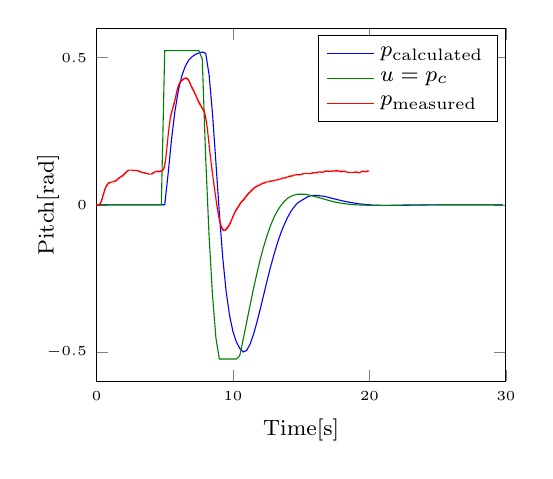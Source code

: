 % This file was created by matlab2tikz.
%
%The latest updates can be retrieved from
%  http://www.mathworks.com/matlabcentral/fileexchange/22022-matlab2tikz-matlab2tikz
%where you can also make suggestions and rate matlab2tikz.
%
\begin{tikzpicture}

\begin{axis}[%
width = 5.2cm,
at={(0.758in,0.488in)},
scale only axis,
xmin=0,
xmax=30,
xlabel={\footnotesize{Time[s]}},
ymin=-0.6,
ymax=0.6,
ylabel={\footnotesize{Pitch[rad]}},
ticklabel style = {font=\tiny},
ylabel shift = -0.4cm,
axis background/.style={fill=white},
legend style={legend cell align=left, align=left, draw=black, font = \footnotesize}
]
\addplot [color=blue]
  table[row sep=crcr]{%
0	0\\
5	0\\
5.25	0.106\\
5.5	0.223\\
5.75	0.319\\
6	0.389\\
6.25	0.438\\
6.5	0.47\\
6.75	0.491\\
7	0.503\\
7.25	0.511\\
7.5	0.516\\
7.75	0.519\\
8	0.515\\
8.25	0.442\\
8.5	0.309\\
8.75	0.144\\
9	-0.027\\
9.25	-0.179\\
9.5	-0.295\\
9.75	-0.376\\
10	-0.431\\
10.25	-0.466\\
10.5	-0.488\\
10.75	-0.5\\
11	-0.495\\
11.25	-0.474\\
11.5	-0.441\\
11.75	-0.4\\
12	-0.354\\
12.5	-0.258\\
12.75	-0.212\\
13	-0.17\\
13.25	-0.131\\
13.5	-0.097\\
13.75	-0.068\\
14	-0.043\\
14.25	-0.022\\
14.5	-0.006\\
14.75	0.007\\
15.5	0.028\\
15.75	0.031\\
16	0.032\\
16.25	0.031\\
16.5	0.03\\
16.75	0.028\\
17.25	0.022\\
18.25	0.011\\
18.75	0.007\\
19.25	0.003\\
19.75	0.001\\
20.25	-0.001\\
21	-0.002\\
22	-0.002\\
25	0\\
29.75	0\\
};
\addlegendentry{$p_{\text{calculated}}$}

\addplot [color=black!50!green]
  table[row sep=crcr]{%
0	0\\
4.75	0\\
5	0.524\\
7.5	0.524\\
7.75	0.495\\
8	0.16\\
8.25	-0.106\\
8.5	-0.307\\
8.75	-0.452\\
9	-0.524\\
10.25	-0.524\\
10.5	-0.512\\
10.75	-0.457\\
11.25	-0.342\\
11.5	-0.286\\
11.75	-0.234\\
12	-0.185\\
12.25	-0.142\\
12.5	-0.104\\
12.75	-0.071\\
13	-0.043\\
13.25	-0.021\\
13.5	-0.003\\
13.75	0.011\\
14	0.022\\
14.25	0.029\\
14.5	0.033\\
14.75	0.036\\
15	0.036\\
15.25	0.036\\
15.5	0.034\\
15.75	0.031\\
16.25	0.025\\
17	0.015\\
17.5	0.009\\
18	0.005\\
18.5	0.002\\
19	-0.0\\
19.5	-0.001\\
20.25	-0.002\\
21.25	-0.002\\
23.5	-8.391e-05\\
26.25	0\\
29.75	0\\
};
\addlegendentry{$u = p_c$}

\addplot [color=red]
  table[row sep=crcr]{%
0	0\\
0.03	0\\
0.032	-0.002\\
0.166	-0.002\\
0.168	0\\
0.21	0\\
0.212	0.002\\
0.246	0.002\\
0.248	0.003\\
0.266	0.003\\
0.268	0.005\\
0.294	0.005\\
0.296	0.006\\
0.308	0.006\\
0.31	0.008\\
0.324	0.008\\
0.326	0.009\\
0.34	0.009\\
0.342	0.011\\
0.35	0.011\\
0.352	0.012\\
0.356	0.012\\
0.358	0.014\\
0.372	0.014\\
0.374	0.015\\
0.382	0.015\\
0.384	0.017\\
0.394	0.017\\
0.396	0.018\\
0.406	0.018\\
0.408	0.02\\
0.418	0.02\\
0.42	0.021\\
0.428	0.021\\
0.43	0.023\\
0.434	0.023\\
0.436	0.025\\
0.444	0.025\\
0.446	0.026\\
0.458	0.026\\
0.46	0.028\\
0.462	0.028\\
0.464	0.029\\
0.466	0.029\\
0.468	0.028\\
0.47	0.028\\
0.474	0.031\\
0.486	0.031\\
0.49	0.034\\
0.492	0.034\\
0.494	0.032\\
0.498	0.032\\
0.502	0.035\\
0.512	0.035\\
0.514	0.037\\
0.526	0.037\\
0.53	0.04\\
0.54	0.04\\
0.542	0.041\\
0.552	0.041\\
0.554	0.043\\
0.558	0.043\\
0.56	0.044\\
0.568	0.044\\
0.57	0.046\\
0.58	0.046\\
0.582	0.048\\
0.59	0.048\\
0.592	0.049\\
0.602	0.049\\
0.604	0.051\\
0.612	0.051\\
0.614	0.052\\
0.622	0.052\\
0.624	0.054\\
0.634	0.054\\
0.636	0.055\\
0.648	0.055\\
0.65	0.057\\
0.662	0.057\\
0.664	0.058\\
0.672	0.058\\
0.674	0.06\\
0.69	0.06\\
0.692	0.061\\
0.702	0.061\\
0.704	0.063\\
0.722	0.063\\
0.724	0.064\\
0.74	0.064\\
0.742	0.066\\
0.762	0.066\\
0.764	0.067\\
0.79	0.067\\
0.792	0.069\\
0.812	0.069\\
0.814	0.071\\
0.85	0.071\\
0.852	0.072\\
0.89	0.072\\
0.892	0.074\\
0.934	0.074\\
0.936	0.075\\
1.014	0.075\\
1.016	0.077\\
1.136	0.077\\
1.138	0.078\\
1.274	0.078\\
1.276	0.08\\
1.35	0.08\\
1.352	0.081\\
1.41	0.081\\
1.412	0.083\\
1.452	0.083\\
1.454	0.084\\
1.506	0.084\\
1.508	0.086\\
1.546	0.086\\
1.548	0.087\\
1.586	0.087\\
1.588	0.089\\
1.624	0.089\\
1.626	0.091\\
1.67	0.091\\
1.672	0.092\\
1.714	0.092\\
1.716	0.094\\
1.768	0.094\\
1.77	0.095\\
1.81	0.095\\
1.812	0.097\\
1.866	0.097\\
1.868	0.098\\
1.908	0.098\\
1.91	0.1\\
1.946	0.1\\
1.948	0.101\\
1.986	0.101\\
1.988	0.103\\
2.022	0.103\\
2.024	0.104\\
2.054	0.104\\
2.056	0.106\\
2.088	0.106\\
2.09	0.107\\
2.118	0.107\\
2.12	0.109\\
2.15	0.109\\
2.152	0.11\\
2.182	0.11\\
2.184	0.112\\
2.214	0.112\\
2.216	0.114\\
2.248	0.114\\
2.25	0.115\\
2.294	0.115\\
2.296	0.117\\
2.358	0.117\\
2.36	0.118\\
2.642	0.118\\
2.644	0.117\\
2.988	0.117\\
2.99	0.115\\
3.124	0.115\\
3.126	0.114\\
3.188	0.114\\
3.19	0.112\\
3.274	0.112\\
3.276	0.11\\
3.39	0.11\\
3.392	0.109\\
3.568	0.109\\
3.57	0.107\\
3.696	0.107\\
3.698	0.106\\
3.802	0.106\\
3.804	0.104\\
4.058	0.104\\
4.06	0.106\\
4.12	0.106\\
4.122	0.107\\
4.156	0.107\\
4.158	0.109\\
4.202	0.109\\
4.204	0.11\\
4.256	0.11\\
4.258	0.112\\
4.364	0.112\\
4.366	0.114\\
4.528	0.114\\
4.53	0.112\\
4.592	0.112\\
4.594	0.114\\
4.694	0.114\\
4.696	0.115\\
4.794	0.115\\
4.796	0.117\\
4.85	0.117\\
4.852	0.118\\
4.88	0.118\\
4.882	0.12\\
4.902	0.12\\
4.904	0.121\\
4.916	0.121\\
4.918	0.123\\
4.93	0.123\\
4.932	0.124\\
4.942	0.124\\
4.944	0.126\\
4.952	0.126\\
4.954	0.127\\
4.964	0.127\\
4.966	0.129\\
4.974	0.129\\
4.976	0.13\\
4.978	0.13\\
4.98	0.132\\
4.988	0.132\\
4.99	0.133\\
4.992	0.133\\
4.994	0.135\\
5	0.135\\
5.002	0.137\\
5.01	0.137\\
5.014	0.14\\
5.022	0.14\\
5.026	0.143\\
5.032	0.143\\
5.034	0.144\\
5.036	0.144\\
5.04	0.147\\
5.046	0.147\\
5.05	0.15\\
5.056	0.15\\
5.058	0.152\\
5.06	0.152\\
5.064	0.155\\
5.07	0.155\\
5.074	0.158\\
5.076	0.158\\
5.078	0.16\\
5.08	0.16\\
5.082	0.161\\
5.084	0.161\\
5.086	0.163\\
5.088	0.163\\
5.09	0.164\\
5.092	0.164\\
5.094	0.166\\
5.096	0.166\\
5.098	0.167\\
5.1	0.167\\
5.104	0.17\\
5.108	0.17\\
5.11	0.172\\
5.112	0.172\\
5.116	0.175\\
5.118	0.175\\
5.12	0.176\\
5.122	0.176\\
5.124	0.178\\
5.126	0.178\\
5.13	0.181\\
5.132	0.181\\
5.134	0.183\\
5.136	0.183\\
5.14	0.186\\
5.142	0.186\\
5.144	0.187\\
5.148	0.187\\
5.154	0.192\\
5.156	0.192\\
5.158	0.193\\
5.16	0.193\\
5.164	0.196\\
5.166	0.196\\
5.168	0.198\\
5.17	0.198\\
5.172	0.199\\
5.174	0.199\\
5.18	0.204\\
5.184	0.204\\
5.19	0.209\\
5.192	0.209\\
5.194	0.21\\
5.196	0.21\\
5.198	0.212\\
5.2	0.212\\
5.206	0.216\\
5.21	0.216\\
5.214	0.219\\
5.216	0.219\\
5.22	0.222\\
5.224	0.222\\
5.23	0.227\\
5.232	0.227\\
5.234	0.229\\
5.236	0.229\\
5.24	0.232\\
5.242	0.232\\
5.244	0.233\\
5.246	0.233\\
5.248	0.235\\
5.25	0.235\\
5.254	0.238\\
5.256	0.238\\
5.258	0.239\\
5.26	0.239\\
5.262	0.241\\
5.264	0.241\\
5.268	0.244\\
5.27	0.244\\
5.272	0.245\\
5.274	0.245\\
5.278	0.249\\
5.28	0.249\\
5.282	0.25\\
5.286	0.25\\
5.292	0.255\\
5.298	0.255\\
5.304	0.259\\
5.31	0.259\\
5.316	0.264\\
5.324	0.264\\
5.326	0.265\\
5.328	0.268\\
5.33	0.268\\
5.332	0.27\\
5.334	0.268\\
5.336	0.268\\
5.344	0.275\\
5.346	0.273\\
5.348	0.273\\
5.354	0.278\\
5.362	0.278\\
5.368	0.282\\
5.37	0.282\\
5.372	0.281\\
5.378	0.285\\
5.386	0.285\\
5.392	0.29\\
5.394	0.29\\
5.396	0.288\\
5.398	0.288\\
5.404	0.293\\
5.408	0.293\\
5.41	0.291\\
5.416	0.296\\
5.42	0.296\\
5.422	0.295\\
5.428	0.299\\
5.438	0.299\\
5.442	0.302\\
5.444	0.302\\
5.446	0.301\\
5.448	0.301\\
5.454	0.305\\
5.456	0.305\\
5.458	0.304\\
5.46	0.304\\
5.464	0.307\\
5.466	0.307\\
5.468	0.308\\
5.47	0.307\\
5.474	0.307\\
5.478	0.31\\
5.488	0.31\\
5.49	0.311\\
5.498	0.311\\
5.5	0.313\\
5.502	0.313\\
5.504	0.314\\
5.512	0.314\\
5.514	0.316\\
5.522	0.316\\
5.524	0.318\\
5.532	0.318\\
5.534	0.319\\
5.538	0.319\\
5.54	0.321\\
5.548	0.321\\
5.55	0.322\\
5.56	0.322\\
5.562	0.324\\
5.57	0.324\\
5.572	0.325\\
5.576	0.325\\
5.578	0.327\\
5.586	0.327\\
5.588	0.328\\
5.598	0.328\\
5.6	0.33\\
5.608	0.33\\
5.61	0.331\\
5.618	0.331\\
5.62	0.333\\
5.628	0.333\\
5.63	0.334\\
5.634	0.334\\
5.636	0.336\\
5.644	0.336\\
5.646	0.337\\
5.654	0.337\\
5.656	0.339\\
5.66	0.339\\
5.662	0.341\\
5.67	0.341\\
5.672	0.342\\
5.68	0.342\\
5.682	0.344\\
5.686	0.344\\
5.688	0.345\\
5.696	0.345\\
5.698	0.347\\
5.704	0.347\\
5.706	0.348\\
5.712	0.348\\
5.714	0.35\\
5.718	0.35\\
5.72	0.351\\
5.728	0.351\\
5.73	0.353\\
5.734	0.353\\
5.736	0.354\\
5.742	0.354\\
5.744	0.356\\
5.75	0.356\\
5.752	0.357\\
5.756	0.357\\
5.758	0.359\\
5.764	0.359\\
5.766	0.36\\
5.772	0.36\\
5.774	0.362\\
5.78	0.362\\
5.782	0.364\\
5.786	0.364\\
5.788	0.365\\
5.794	0.365\\
5.796	0.367\\
5.802	0.367\\
5.804	0.368\\
5.81	0.368\\
5.812	0.37\\
5.816	0.37\\
5.818	0.371\\
5.824	0.371\\
5.826	0.373\\
5.83	0.373\\
5.832	0.374\\
5.838	0.374\\
5.84	0.376\\
5.846	0.376\\
5.848	0.377\\
5.852	0.377\\
5.854	0.379\\
5.86	0.379\\
5.862	0.38\\
5.868	0.38\\
5.87	0.382\\
5.876	0.382\\
5.878	0.383\\
5.882	0.383\\
5.884	0.385\\
5.89	0.385\\
5.892	0.387\\
5.898	0.387\\
5.9	0.388\\
5.908	0.388\\
5.91	0.39\\
5.916	0.39\\
5.918	0.391\\
5.924	0.391\\
5.926	0.393\\
5.934	0.393\\
5.936	0.394\\
5.944	0.394\\
5.946	0.396\\
5.952	0.396\\
5.954	0.397\\
5.964	0.397\\
5.966	0.399\\
5.972	0.399\\
5.974	0.4\\
5.982	0.4\\
5.984	0.402\\
5.994	0.402\\
5.996	0.403\\
6.008	0.403\\
6.01	0.405\\
6.02	0.405\\
6.022	0.407\\
6.034	0.407\\
6.036	0.408\\
6.048	0.408\\
6.05	0.41\\
6.062	0.41\\
6.064	0.411\\
6.076	0.411\\
6.078	0.413\\
6.092	0.413\\
6.094	0.414\\
6.116	0.414\\
6.118	0.416\\
6.132	0.416\\
6.134	0.417\\
6.156	0.417\\
6.158	0.419\\
6.184	0.419\\
6.186	0.42\\
6.21	0.42\\
6.212	0.422\\
6.248	0.422\\
6.25	0.423\\
6.288	0.423\\
6.29	0.425\\
6.328	0.425\\
6.33	0.426\\
6.368	0.426\\
6.37	0.428\\
6.372	0.428\\
6.374	0.426\\
6.378	0.426\\
6.38	0.428\\
6.43	0.428\\
6.432	0.43\\
6.438	0.43\\
6.44	0.428\\
6.442	0.428\\
6.444	0.43\\
6.51	0.43\\
6.512	0.431\\
6.514	0.43\\
6.522	0.43\\
6.524	0.431\\
6.526	0.431\\
6.528	0.43\\
6.534	0.43\\
6.536	0.431\\
6.538	0.431\\
6.54	0.43\\
6.546	0.43\\
6.548	0.431\\
6.552	0.431\\
6.554	0.43\\
6.56	0.43\\
6.562	0.431\\
6.564	0.431\\
6.566	0.43\\
6.572	0.43\\
6.574	0.431\\
6.576	0.431\\
6.578	0.43\\
6.63	0.43\\
6.632	0.428\\
6.634	0.428\\
6.636	0.43\\
6.64	0.43\\
6.642	0.428\\
6.678	0.428\\
6.68	0.426\\
6.704	0.426\\
6.706	0.425\\
6.728	0.425\\
6.73	0.423\\
6.744	0.423\\
6.746	0.422\\
6.766	0.422\\
6.768	0.42\\
6.78	0.42\\
6.782	0.419\\
6.802	0.419\\
6.804	0.417\\
6.816	0.417\\
6.818	0.416\\
6.83	0.416\\
6.832	0.414\\
6.844	0.414\\
6.846	0.413\\
6.858	0.413\\
6.86	0.411\\
6.872	0.411\\
6.874	0.41\\
6.892	0.41\\
6.894	0.408\\
6.906	0.408\\
6.908	0.407\\
6.92	0.407\\
6.922	0.405\\
6.932	0.405\\
6.934	0.403\\
6.946	0.403\\
6.948	0.402\\
6.95	0.402\\
6.952	0.403\\
6.956	0.403\\
6.958	0.402\\
6.968	0.402\\
6.97	0.4\\
6.982	0.4\\
6.984	0.399\\
6.996	0.399\\
6.998	0.397\\
7.01	0.397\\
7.012	0.396\\
7.014	0.397\\
7.018	0.397\\
7.02	0.396\\
7.032	0.396\\
7.034	0.394\\
7.046	0.394\\
7.048	0.393\\
7.058	0.393\\
7.06	0.391\\
7.064	0.391\\
7.066	0.393\\
7.068	0.393\\
7.07	0.391\\
7.082	0.391\\
7.084	0.39\\
7.096	0.39\\
7.098	0.388\\
7.118	0.388\\
7.12	0.387\\
7.132	0.387\\
7.134	0.385\\
7.146	0.385\\
7.148	0.383\\
7.164	0.383\\
7.166	0.382\\
7.18	0.382\\
7.182	0.38\\
7.196	0.38\\
7.198	0.379\\
7.212	0.379\\
7.214	0.377\\
7.226	0.377\\
7.228	0.376\\
7.242	0.376\\
7.244	0.374\\
7.256	0.374\\
7.258	0.373\\
7.274	0.373\\
7.276	0.371\\
7.288	0.371\\
7.29	0.37\\
7.302	0.37\\
7.304	0.368\\
7.316	0.368\\
7.318	0.367\\
7.33	0.367\\
7.332	0.365\\
7.344	0.365\\
7.346	0.364\\
7.364	0.364\\
7.366	0.362\\
7.376	0.362\\
7.378	0.36\\
7.39	0.36\\
7.392	0.359\\
7.402	0.359\\
7.404	0.357\\
7.416	0.357\\
7.418	0.356\\
7.428	0.356\\
7.43	0.354\\
7.434	0.354\\
7.436	0.356\\
7.438	0.356\\
7.44	0.354\\
7.452	0.354\\
7.454	0.353\\
7.464	0.353\\
7.466	0.351\\
7.478	0.351\\
7.48	0.35\\
7.486	0.35\\
7.488	0.351\\
7.49	0.35\\
7.492	0.35\\
7.494	0.348\\
7.496	0.348\\
7.498	0.35\\
7.502	0.35\\
7.504	0.348\\
7.514	0.348\\
7.516	0.347\\
7.528	0.347\\
7.53	0.345\\
7.534	0.345\\
7.536	0.347\\
7.538	0.347\\
7.54	0.345\\
7.542	0.345\\
7.544	0.344\\
7.546	0.345\\
7.552	0.345\\
7.554	0.344\\
7.566	0.344\\
7.568	0.342\\
7.58	0.342\\
7.582	0.341\\
7.584	0.342\\
7.59	0.342\\
7.592	0.341\\
7.602	0.341\\
7.604	0.339\\
7.626	0.339\\
7.628	0.337\\
7.642	0.337\\
7.644	0.336\\
7.662	0.336\\
7.664	0.334\\
7.684	0.334\\
7.686	0.333\\
7.698	0.333\\
7.7	0.331\\
7.72	0.331\\
7.722	0.33\\
7.736	0.33\\
7.738	0.328\\
7.74	0.328\\
7.742	0.33\\
7.744	0.33\\
7.746	0.328\\
7.758	0.328\\
7.76	0.327\\
7.772	0.327\\
7.774	0.325\\
7.778	0.325\\
7.78	0.327\\
7.782	0.327\\
7.784	0.325\\
7.796	0.325\\
7.798	0.324\\
7.808	0.324\\
7.81	0.322\\
7.814	0.322\\
7.816	0.324\\
7.82	0.324\\
7.824	0.321\\
7.826	0.321\\
7.828	0.322\\
7.832	0.322\\
7.834	0.321\\
7.846	0.321\\
7.848	0.319\\
7.854	0.319\\
7.856	0.321\\
7.86	0.318\\
7.864	0.318\\
7.866	0.319\\
7.868	0.319\\
7.87	0.318\\
7.872	0.318\\
7.874	0.316\\
7.876	0.316\\
7.878	0.318\\
7.882	0.318\\
7.886	0.314\\
7.888	0.314\\
7.89	0.316\\
7.894	0.316\\
7.898	0.313\\
7.902	0.313\\
7.904	0.314\\
7.906	0.314\\
7.908	0.313\\
7.91	0.313\\
7.912	0.311\\
7.914	0.311\\
7.916	0.313\\
7.918	0.313\\
7.92	0.311\\
7.922	0.311\\
7.924	0.31\\
7.928	0.31\\
7.93	0.311\\
7.932	0.31\\
7.934	0.31\\
7.936	0.308\\
7.944	0.308\\
7.946	0.307\\
7.948	0.307\\
7.95	0.305\\
7.952	0.307\\
7.956	0.307\\
7.96	0.304\\
7.97	0.304\\
7.974	0.301\\
7.976	0.302\\
7.98	0.302\\
7.984	0.299\\
7.992	0.299\\
7.996	0.296\\
8.004	0.296\\
8.008	0.293\\
8.018	0.293\\
8.02	0.29\\
8.03	0.29\\
8.032	0.287\\
8.04	0.287\\
8.046	0.282\\
8.048	0.282\\
8.05	0.284\\
8.052	0.284\\
8.058	0.279\\
8.06	0.279\\
8.062	0.281\\
8.064	0.281\\
8.068	0.278\\
8.07	0.275\\
8.072	0.275\\
8.074	0.276\\
8.076	0.276\\
8.082	0.272\\
8.09	0.272\\
8.092	0.268\\
8.094	0.267\\
8.098	0.267\\
8.1	0.268\\
8.108	0.262\\
8.11	0.264\\
8.112	0.264\\
8.118	0.259\\
8.124	0.259\\
8.13	0.255\\
8.136	0.255\\
8.142	0.25\\
8.148	0.25\\
8.156	0.244\\
8.162	0.244\\
8.168	0.239\\
8.174	0.239\\
8.18	0.235\\
8.184	0.235\\
8.192	0.229\\
8.198	0.229\\
8.204	0.224\\
8.21	0.224\\
8.216	0.219\\
8.222	0.219\\
8.226	0.216\\
8.228	0.213\\
8.236	0.213\\
8.238	0.21\\
8.24	0.209\\
8.246	0.209\\
8.254	0.202\\
8.26	0.202\\
8.262	0.201\\
8.264	0.198\\
8.27	0.198\\
8.278	0.192\\
8.284	0.192\\
8.29	0.187\\
8.296	0.187\\
8.304	0.181\\
8.31	0.181\\
8.312	0.178\\
8.314	0.176\\
8.32	0.176\\
8.326	0.172\\
8.33	0.172\\
8.332	0.17\\
8.334	0.17\\
8.34	0.166\\
8.346	0.166\\
8.352	0.161\\
8.356	0.161\\
8.358	0.16\\
8.36	0.16\\
8.364	0.156\\
8.368	0.156\\
8.372	0.153\\
8.374	0.153\\
8.376	0.152\\
8.38	0.152\\
8.384	0.149\\
8.386	0.149\\
8.388	0.147\\
8.39	0.147\\
8.392	0.146\\
8.394	0.146\\
8.398	0.143\\
8.402	0.143\\
8.404	0.141\\
8.406	0.141\\
8.408	0.14\\
8.41	0.14\\
8.412	0.138\\
8.414	0.138\\
8.416	0.137\\
8.418	0.137\\
8.42	0.135\\
8.422	0.135\\
8.424	0.133\\
8.426	0.133\\
8.428	0.132\\
8.432	0.132\\
8.438	0.127\\
8.444	0.127\\
8.448	0.124\\
8.45	0.124\\
8.452	0.123\\
8.456	0.123\\
8.46	0.12\\
8.462	0.12\\
8.464	0.118\\
8.468	0.118\\
8.47	0.117\\
8.472	0.117\\
8.474	0.115\\
8.476	0.115\\
8.478	0.114\\
8.482	0.114\\
8.486	0.11\\
8.488	0.11\\
8.49	0.109\\
8.494	0.109\\
8.496	0.107\\
8.498	0.107\\
8.5	0.106\\
8.502	0.106\\
8.504	0.104\\
8.506	0.104\\
8.508	0.103\\
8.51	0.103\\
8.512	0.101\\
8.514	0.101\\
8.516	0.1\\
8.52	0.1\\
8.522	0.098\\
8.524	0.098\\
8.526	0.097\\
8.528	0.097\\
8.53	0.095\\
8.534	0.095\\
8.536	0.094\\
8.538	0.094\\
8.54	0.092\\
8.542	0.092\\
8.544	0.091\\
8.546	0.091\\
8.548	0.089\\
8.55	0.089\\
8.552	0.087\\
8.554	0.087\\
8.556	0.086\\
8.56	0.086\\
8.562	0.084\\
8.564	0.084\\
8.566	0.083\\
8.568	0.083\\
8.57	0.081\\
8.574	0.081\\
8.578	0.078\\
8.58	0.078\\
8.582	0.077\\
8.586	0.077\\
8.588	0.075\\
8.59	0.075\\
8.592	0.074\\
8.594	0.074\\
8.596	0.072\\
8.6	0.072\\
8.602	0.071\\
8.604	0.071\\
8.606	0.069\\
8.608	0.069\\
8.61	0.067\\
8.614	0.067\\
8.618	0.064\\
8.622	0.064\\
8.624	0.063\\
8.626	0.063\\
8.628	0.061\\
8.63	0.061\\
8.632	0.06\\
8.636	0.06\\
8.638	0.058\\
8.64	0.058\\
8.642	0.057\\
8.644	0.057\\
8.646	0.055\\
8.65	0.055\\
8.652	0.054\\
8.654	0.054\\
8.658	0.051\\
8.664	0.051\\
8.666	0.049\\
8.668	0.049\\
8.672	0.046\\
8.678	0.046\\
8.682	0.043\\
8.684	0.043\\
8.686	0.041\\
8.69	0.041\\
8.692	0.04\\
8.694	0.04\\
8.696	0.038\\
8.698	0.038\\
8.7	0.037\\
8.704	0.037\\
8.706	0.035\\
8.708	0.035\\
8.71	0.034\\
8.714	0.034\\
8.716	0.032\\
8.718	0.032\\
8.722	0.029\\
8.728	0.029\\
8.73	0.028\\
8.732	0.028\\
8.736	0.025\\
8.742	0.025\\
8.746	0.021\\
8.75	0.021\\
8.752	0.02\\
8.756	0.02\\
8.76	0.017\\
8.766	0.017\\
8.768	0.015\\
8.77	0.015\\
8.774	0.012\\
8.78	0.012\\
8.784	0.009\\
8.786	0.009\\
8.788	0.008\\
8.794	0.008\\
8.798	0.005\\
8.804	0.005\\
8.806	0.003\\
8.808	0.003\\
8.812	0\\
8.818	0\\
8.82	-0.002\\
8.822	-0.002\\
8.824	-0.003\\
8.83	-0.003\\
8.834	-0.006\\
8.836	-0.006\\
8.838	-0.008\\
8.844	-0.008\\
8.848	-0.011\\
8.856	-0.011\\
8.862	-0.015\\
8.87	-0.015\\
8.874	-0.018\\
8.882	-0.018\\
8.886	-0.021\\
8.894	-0.021\\
8.9	-0.026\\
8.902	-0.026\\
8.904	-0.025\\
8.906	-0.025\\
8.912	-0.029\\
8.92	-0.029\\
8.924	-0.032\\
8.932	-0.032\\
8.936	-0.035\\
8.944	-0.035\\
8.948	-0.038\\
8.958	-0.038\\
8.962	-0.041\\
8.97	-0.041\\
8.974	-0.044\\
8.982	-0.044\\
8.984	-0.046\\
8.986	-0.046\\
8.988	-0.048\\
8.99	-0.046\\
8.992	-0.046\\
8.994	-0.048\\
8.996	-0.048\\
8.998	-0.049\\
9.006	-0.049\\
9.01	-0.052\\
9.02	-0.052\\
9.024	-0.055\\
9.026	-0.054\\
9.028	-0.054\\
9.03	-0.055\\
9.032	-0.055\\
9.034	-0.057\\
9.044	-0.057\\
9.046	-0.058\\
9.048	-0.058\\
9.05	-0.06\\
9.058	-0.06\\
9.06	-0.061\\
9.068	-0.061\\
9.07	-0.063\\
9.078	-0.063\\
9.08	-0.064\\
9.084	-0.064\\
9.086	-0.066\\
9.096	-0.066\\
9.098	-0.067\\
9.108	-0.067\\
9.11	-0.069\\
9.12	-0.069\\
9.122	-0.071\\
9.124	-0.071\\
9.126	-0.072\\
9.136	-0.072\\
9.138	-0.074\\
9.148	-0.074\\
9.15	-0.075\\
9.16	-0.075\\
9.162	-0.077\\
9.166	-0.077\\
9.168	-0.075\\
9.17	-0.075\\
9.174	-0.078\\
9.178	-0.078\\
9.18	-0.077\\
9.182	-0.077\\
9.186	-0.08\\
9.19	-0.08\\
9.192	-0.078\\
9.196	-0.078\\
9.2	-0.081\\
9.202	-0.081\\
9.204	-0.08\\
9.208	-0.08\\
9.212	-0.083\\
9.214	-0.081\\
9.222	-0.081\\
9.224	-0.083\\
9.228	-0.083\\
9.23	-0.081\\
9.232	-0.081\\
9.236	-0.084\\
9.238	-0.084\\
9.24	-0.083\\
9.246	-0.083\\
9.25	-0.086\\
9.254	-0.083\\
9.256	-0.083\\
9.26	-0.086\\
9.264	-0.086\\
9.266	-0.084\\
9.27	-0.084\\
9.272	-0.086\\
9.276	-0.086\\
9.278	-0.084\\
9.282	-0.084\\
9.286	-0.087\\
9.288	-0.087\\
9.29	-0.086\\
9.292	-0.086\\
9.294	-0.084\\
9.298	-0.087\\
9.3	-0.087\\
9.302	-0.086\\
9.308	-0.086\\
9.31	-0.087\\
9.314	-0.087\\
9.316	-0.086\\
9.32	-0.086\\
9.322	-0.087\\
9.326	-0.087\\
9.328	-0.086\\
9.332	-0.086\\
9.334	-0.087\\
9.34	-0.087\\
9.342	-0.086\\
9.344	-0.086\\
9.346	-0.087\\
9.4	-0.087\\
9.402	-0.086\\
9.444	-0.086\\
9.446	-0.084\\
9.472	-0.084\\
9.474	-0.083\\
9.476	-0.083\\
9.478	-0.084\\
9.48	-0.084\\
9.482	-0.083\\
9.506	-0.083\\
9.508	-0.081\\
9.514	-0.081\\
9.516	-0.083\\
9.518	-0.083\\
9.52	-0.081\\
9.532	-0.081\\
9.534	-0.08\\
9.538	-0.08\\
9.54	-0.081\\
9.544	-0.081\\
9.546	-0.08\\
9.558	-0.08\\
9.56	-0.078\\
9.564	-0.078\\
9.566	-0.08\\
9.568	-0.08\\
9.57	-0.078\\
9.584	-0.078\\
9.586	-0.077\\
9.588	-0.077\\
9.59	-0.078\\
9.594	-0.078\\
9.596	-0.077\\
9.61	-0.077\\
9.612	-0.075\\
9.614	-0.075\\
9.616	-0.077\\
9.62	-0.077\\
9.622	-0.075\\
9.646	-0.075\\
9.648	-0.074\\
9.67	-0.074\\
9.672	-0.072\\
9.688	-0.072\\
9.69	-0.071\\
9.712	-0.071\\
9.714	-0.069\\
9.728	-0.069\\
9.73	-0.067\\
9.75	-0.067\\
9.752	-0.066\\
9.764	-0.066\\
9.766	-0.064\\
9.78	-0.064\\
9.782	-0.063\\
9.8	-0.063\\
9.802	-0.061\\
9.814	-0.061\\
9.816	-0.06\\
9.83	-0.06\\
9.832	-0.058\\
9.842	-0.058\\
9.844	-0.057\\
9.856	-0.057\\
9.858	-0.055\\
9.87	-0.055\\
9.872	-0.054\\
9.884	-0.054\\
9.886	-0.052\\
9.898	-0.052\\
9.9	-0.051\\
9.912	-0.051\\
9.914	-0.049\\
9.924	-0.049\\
9.926	-0.048\\
9.936	-0.048\\
9.938	-0.046\\
9.95	-0.046\\
9.952	-0.044\\
9.964	-0.044\\
9.966	-0.043\\
9.98	-0.043\\
9.982	-0.041\\
9.994	-0.041\\
9.996	-0.04\\
10.008	-0.04\\
10.01	-0.038\\
10.024	-0.038\\
10.026	-0.037\\
10.038	-0.037\\
10.04	-0.035\\
10.054	-0.035\\
10.056	-0.034\\
10.068	-0.034\\
10.07	-0.032\\
10.082	-0.032\\
10.084	-0.031\\
10.096	-0.031\\
10.098	-0.029\\
10.108	-0.029\\
10.11	-0.028\\
10.124	-0.028\\
10.126	-0.026\\
10.146	-0.026\\
10.148	-0.025\\
10.162	-0.025\\
10.164	-0.023\\
10.184	-0.023\\
10.186	-0.021\\
10.198	-0.021\\
10.2	-0.02\\
10.214	-0.02\\
10.216	-0.018\\
10.24	-0.018\\
10.242	-0.017\\
10.264	-0.017\\
10.266	-0.015\\
10.28	-0.015\\
10.282	-0.014\\
10.296	-0.014\\
10.298	-0.012\\
10.32	-0.012\\
10.322	-0.011\\
10.346	-0.011\\
10.348	-0.009\\
10.362	-0.009\\
10.364	-0.008\\
10.384	-0.008\\
10.386	-0.006\\
10.402	-0.006\\
10.404	-0.005\\
10.428	-0.005\\
10.43	-0.003\\
10.45	-0.003\\
10.452	-0.002\\
10.466	-0.002\\
10.468	0\\
10.482	0\\
10.484	0.002\\
10.508	0.002\\
10.51	0.003\\
10.532	0.003\\
10.534	0.005\\
10.55	0.005\\
10.552	0.006\\
10.576	0.006\\
10.578	0.008\\
10.604	0.008\\
10.606	0.009\\
10.628	0.009\\
10.63	0.011\\
10.654	0.011\\
10.656	0.012\\
10.684	0.012\\
10.686	0.014\\
10.722	0.014\\
10.724	0.015\\
10.75	0.015\\
10.752	0.017\\
10.78	0.017\\
10.782	0.018\\
10.806	0.018\\
10.808	0.02\\
10.834	0.02\\
10.836	0.021\\
10.86	0.021\\
10.862	0.023\\
10.896	0.023\\
10.898	0.025\\
10.916	0.025\\
10.918	0.026\\
10.94	0.026\\
10.942	0.028\\
10.966	0.028\\
10.968	0.029\\
10.994	0.029\\
10.996	0.031\\
11.02	0.031\\
11.022	0.032\\
11.046	0.032\\
11.048	0.034\\
11.066	0.034\\
11.068	0.035\\
11.096	0.035\\
11.098	0.037\\
11.122	0.037\\
11.124	0.038\\
11.15	0.038\\
11.152	0.04\\
11.186	0.04\\
11.188	0.041\\
11.218	0.041\\
11.22	0.043\\
11.254	0.043\\
11.256	0.044\\
11.294	0.044\\
11.296	0.046\\
11.322	0.046\\
11.324	0.048\\
11.356	0.048\\
11.358	0.049\\
11.39	0.049\\
11.392	0.051\\
11.422	0.051\\
11.424	0.052\\
11.458	0.052\\
11.46	0.054\\
11.492	0.054\\
11.494	0.055\\
11.526	0.055\\
11.528	0.057\\
11.566	0.057\\
11.568	0.058\\
11.606	0.058\\
11.608	0.06\\
11.65	0.06\\
11.652	0.061\\
11.702	0.061\\
11.704	0.063\\
11.774	0.063\\
11.776	0.064\\
11.828	0.064\\
11.83	0.066\\
11.92	0.066\\
11.922	0.067\\
11.982	0.067\\
11.984	0.069\\
12.054	0.069\\
12.056	0.071\\
12.118	0.071\\
12.12	0.072\\
12.2	0.072\\
12.202	0.074\\
12.294	0.074\\
12.296	0.075\\
12.366	0.075\\
12.368	0.077\\
12.45	0.077\\
12.452	0.078\\
12.658	0.078\\
12.66	0.08\\
12.798	0.08\\
12.8	0.081\\
12.938	0.081\\
12.94	0.083\\
13.05	0.083\\
13.052	0.084\\
13.23	0.084\\
13.232	0.086\\
13.372	0.086\\
13.374	0.087\\
13.51	0.087\\
13.512	0.089\\
13.624	0.089\\
13.626	0.091\\
13.818	0.091\\
13.82	0.092\\
13.892	0.092\\
13.894	0.094\\
13.988	0.094\\
13.99	0.095\\
14.084	0.095\\
14.086	0.097\\
14.226	0.097\\
14.228	0.098\\
14.346	0.098\\
14.348	0.1\\
14.448	0.1\\
14.45	0.101\\
14.612	0.101\\
14.614	0.103\\
14.818	0.103\\
14.82	0.101\\
14.822	0.101\\
14.824	0.103\\
14.83	0.103\\
14.832	0.101\\
14.836	0.101\\
14.838	0.103\\
14.846	0.103\\
14.848	0.101\\
14.85	0.101\\
14.852	0.103\\
15.046	0.103\\
15.048	0.104\\
15.116	0.104\\
15.118	0.106\\
15.216	0.106\\
15.218	0.107\\
15.536	0.107\\
15.538	0.106\\
15.682	0.106\\
15.684	0.107\\
15.794	0.107\\
15.796	0.109\\
16.118	0.109\\
16.12	0.11\\
16.246	0.11\\
16.248	0.112\\
16.466	0.112\\
16.468	0.11\\
16.582	0.11\\
16.584	0.112\\
16.708	0.112\\
16.71	0.114\\
16.808	0.114\\
16.81	0.115\\
16.96	0.115\\
16.962	0.114\\
17.26	0.114\\
17.262	0.115\\
17.508	0.115\\
17.51	0.117\\
17.544	0.117\\
17.546	0.115\\
17.594	0.115\\
17.596	0.117\\
17.642	0.117\\
17.644	0.115\\
17.798	0.115\\
17.8	0.114\\
17.912	0.114\\
17.914	0.112\\
17.918	0.112\\
17.92	0.114\\
17.924	0.114\\
17.926	0.112\\
17.988	0.112\\
17.99	0.114\\
18.236	0.114\\
18.238	0.112\\
18.378	0.112\\
18.38	0.11\\
18.926	0.11\\
18.928	0.112\\
19.048	0.112\\
19.05	0.11\\
19.16	0.11\\
19.162	0.109\\
19.268	0.109\\
19.27	0.11\\
19.356	0.11\\
19.358	0.112\\
19.45	0.112\\
19.452	0.114\\
19.616	0.114\\
19.618	0.112\\
19.75	0.112\\
19.752	0.114\\
19.85	0.114\\
19.852	0.115\\
19.98	0.115\\
};
\addlegendentry{$p_{\text{measured}}$}

\end{axis}
\end{tikzpicture}%
